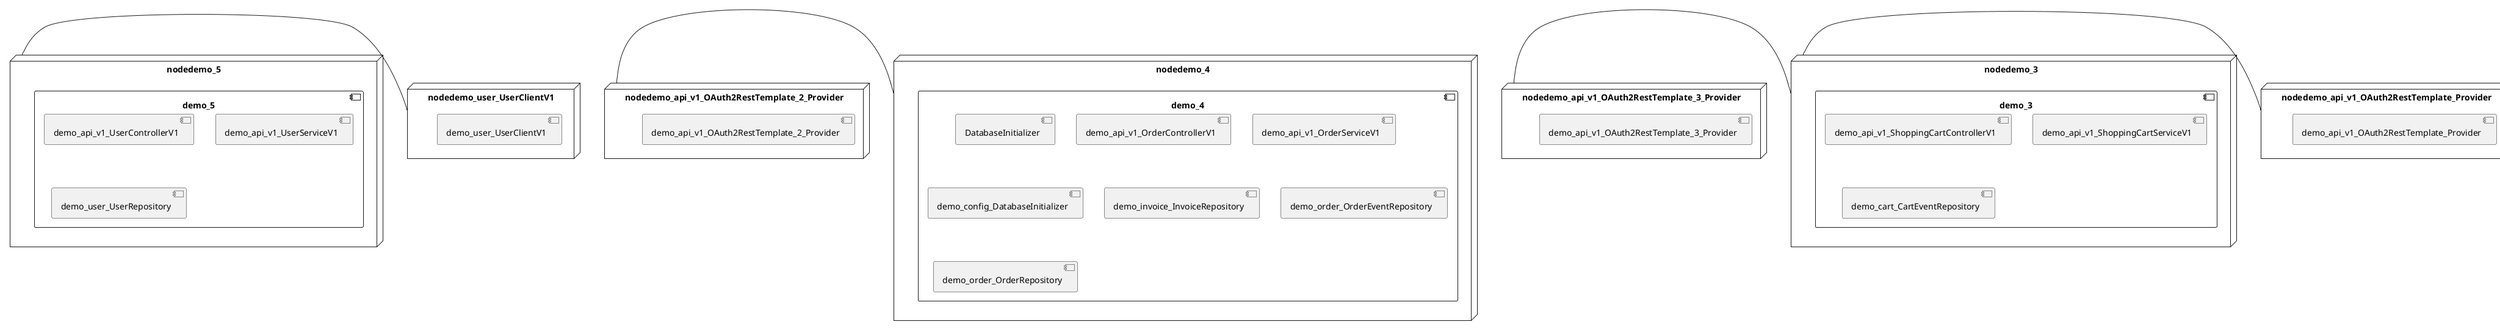 @startuml
skinparam fixCircleLabelOverlapping true
skinparam componentStyle uml2
node nodedemo {
component demo {
[demo_UserController] [[kbastani-spring-cloud-event-sourcing-example.system#_4cgAYtuMEe-ExoQHWo5tZA]]
[demo_UserRepository] [[kbastani-spring-cloud-event-sourcing-example.system#_4cgAYtuMEe-ExoQHWo5tZA]]
[demo_UserService] [[kbastani-spring-cloud-event-sourcing-example.system#_4cgAYtuMEe-ExoQHWo5tZA]]
[demo_login_UserController] [[kbastani-spring-cloud-event-sourcing-example.system#_4cgAYtuMEe-ExoQHWo5tZA]]
}
}
node nodedemo_2 {
component demo_2 {
[demo_api_v1_CatalogControllerV1] [[kbastani-spring-cloud-event-sourcing-example.system#_4cgAYtuMEe-ExoQHWo5tZA]]
[demo_api_v1_CatalogServiceV1] [[kbastani-spring-cloud-event-sourcing-example.system#_4cgAYtuMEe-ExoQHWo5tZA]]
[demo_catalog_CatalogInfoRepository] [[kbastani-spring-cloud-event-sourcing-example.system#_4cgAYtuMEe-ExoQHWo5tZA]]
}
}
node nodedemo_3 {
component demo_3 {
[demo_api_v1_ShoppingCartControllerV1] [[kbastani-spring-cloud-event-sourcing-example.system#_4cgAYtuMEe-ExoQHWo5tZA]]
[demo_api_v1_ShoppingCartServiceV1] [[kbastani-spring-cloud-event-sourcing-example.system#_4cgAYtuMEe-ExoQHWo5tZA]]
[demo_cart_CartEventRepository] [[kbastani-spring-cloud-event-sourcing-example.system#_4cgAYtuMEe-ExoQHWo5tZA]]
}
}
node nodedemo_4 {
component demo_4 {
[DatabaseInitializer] [[kbastani-spring-cloud-event-sourcing-example.system#_4cgAYtuMEe-ExoQHWo5tZA]]
[demo_api_v1_OrderControllerV1] [[kbastani-spring-cloud-event-sourcing-example.system#_4cgAYtuMEe-ExoQHWo5tZA]]
[demo_api_v1_OrderServiceV1] [[kbastani-spring-cloud-event-sourcing-example.system#_4cgAYtuMEe-ExoQHWo5tZA]]
[demo_config_DatabaseInitializer] [[kbastani-spring-cloud-event-sourcing-example.system#_4cgAYtuMEe-ExoQHWo5tZA]]
[demo_invoice_InvoiceRepository] [[kbastani-spring-cloud-event-sourcing-example.system#_4cgAYtuMEe-ExoQHWo5tZA]]
[demo_order_OrderEventRepository] [[kbastani-spring-cloud-event-sourcing-example.system#_4cgAYtuMEe-ExoQHWo5tZA]]
[demo_order_OrderRepository] [[kbastani-spring-cloud-event-sourcing-example.system#_4cgAYtuMEe-ExoQHWo5tZA]]
}
}
node nodedemo_5 {
component demo_5 {
[demo_api_v1_UserControllerV1] [[kbastani-spring-cloud-event-sourcing-example.system#_4cgAYtuMEe-ExoQHWo5tZA]]
[demo_api_v1_UserServiceV1] [[kbastani-spring-cloud-event-sourcing-example.system#_4cgAYtuMEe-ExoQHWo5tZA]]
[demo_user_UserRepository] [[kbastani-spring-cloud-event-sourcing-example.system#_4cgAYtuMEe-ExoQHWo5tZA]]
}
}
node nodedemo_6 {
component demo_6 {
[demo_account_AccountRepository] [[kbastani-spring-cloud-event-sourcing-example.system#_4cgAYtuMEe-ExoQHWo5tZA]]
[demo_api_v1_AccountControllerV1] [[kbastani-spring-cloud-event-sourcing-example.system#_4cgAYtuMEe-ExoQHWo5tZA]]
[demo_api_v1_AccountServiceV1] [[kbastani-spring-cloud-event-sourcing-example.system#_4cgAYtuMEe-ExoQHWo5tZA]]
}
}
node nodedemo_v1 {
component demo_v1 {
[demo_v1_InventoryControllerV1] [[kbastani-spring-cloud-event-sourcing-example.system#_4cgAYtuMEe-ExoQHWo5tZA]]
[demo_v1_InventoryServiceV1] [[kbastani-spring-cloud-event-sourcing-example.system#_4cgAYtuMEe-ExoQHWo5tZA]]
}
}
node nodedemo_api_v1_OAuth2RestTemplate_2_Provider {
[demo_api_v1_OAuth2RestTemplate_2_Provider] [[kbastani-spring-cloud-event-sourcing-example.system#_4cgAYtuMEe-ExoQHWo5tZA]]
}
node nodedemo_api_v1_OAuth2RestTemplate_3_Provider {
[demo_api_v1_OAuth2RestTemplate_3_Provider] [[kbastani-spring-cloud-event-sourcing-example.system#_4cgAYtuMEe-ExoQHWo5tZA]]
}
node nodedemo_api_v1_OAuth2RestTemplate_Provider {
[demo_api_v1_OAuth2RestTemplate_Provider] [[kbastani-spring-cloud-event-sourcing-example.system#_4cgAYtuMEe-ExoQHWo5tZA]]
}
node nodedemo_api_v1_RestTemplate_2_Provider {
[demo_api_v1_RestTemplate_2_Provider] [[kbastani-spring-cloud-event-sourcing-example.system#_4cgAYtuMEe-ExoQHWo5tZA]]
}
node nodedemo_api_v1_RestTemplate_Provider {
[demo_api_v1_RestTemplate_Provider] [[kbastani-spring-cloud-event-sourcing-example.system#_4cgAYtuMEe-ExoQHWo5tZA]]
}
node nodedemo_inventory_InventoryRepository_Provider {
[demo_inventory_InventoryRepository_Provider] [[kbastani-spring-cloud-event-sourcing-example.system#_4cgAYtuMEe-ExoQHWo5tZA]]
}
node nodedemo_login_AuthenticationManager_Provider {
[demo_login_AuthenticationManager_Provider] [[kbastani-spring-cloud-event-sourcing-example.system#_4cgAYtuMEe-ExoQHWo5tZA]]
}
node nodedemo_login_ClientDetailsService_Provider {
[demo_login_ClientDetailsService_Provider] [[kbastani-spring-cloud-event-sourcing-example.system#_4cgAYtuMEe-ExoQHWo5tZA]]
}
node nodedemo_login_HttpSessionSecurityContextRepository_Provider {
[demo_login_HttpSessionSecurityContextRepository_Provider] [[kbastani-spring-cloud-event-sourcing-example.system#_4cgAYtuMEe-ExoQHWo5tZA]]
}
node nodedemo_login_LoginController {
[demo_login_LoginController] [[kbastani-spring-cloud-event-sourcing-example.system#_4cgAYtuMEe-ExoQHWo5tZA]]
}
node nodedemo_product_ProductRepository_Provider {
[demo_product_ProductRepository_Provider] [[kbastani-spring-cloud-event-sourcing-example.system#_4cgAYtuMEe-ExoQHWo5tZA]]
}
node nodedemo_user_UserClientV1 {
[demo_user_UserClientV1] [[kbastani-spring-cloud-event-sourcing-example.system#_4cgAYtuMEe-ExoQHWo5tZA]]
}
node nodedemo_v1_Session_Provider {
[demo_v1_Session_Provider] [[kbastani-spring-cloud-event-sourcing-example.system#_4cgAYtuMEe-ExoQHWo5tZA]]
}
[nodedemo_5] - [nodedemo_user_UserClientV1]
[nodedemo_api_v1_OAuth2RestTemplate_2_Provider] - [nodedemo_4]
[nodedemo_api_v1_OAuth2RestTemplate_3_Provider] - [nodedemo_3]
[nodedemo_api_v1_OAuth2RestTemplate_Provider] - [nodedemo_3]
[nodedemo_api_v1_RestTemplate_2_Provider] - [nodedemo_2]
[nodedemo_api_v1_RestTemplate_Provider] - [nodedemo_2]
[nodedemo_inventory_InventoryRepository_Provider] - [nodedemo_v1]
[nodedemo_login_AuthenticationManager_Provider] - [nodedemo_login_LoginController]
[nodedemo_login_ClientDetailsService_Provider] - [nodedemo_login_LoginController]
[nodedemo_login_HttpSessionSecurityContextRepository_Provider] - [nodedemo_login_LoginController]
[nodedemo_product_ProductRepository_Provider] - [nodedemo_v1]
[nodedemo_v1_Session_Provider] - [nodedemo_v1]

@enduml
